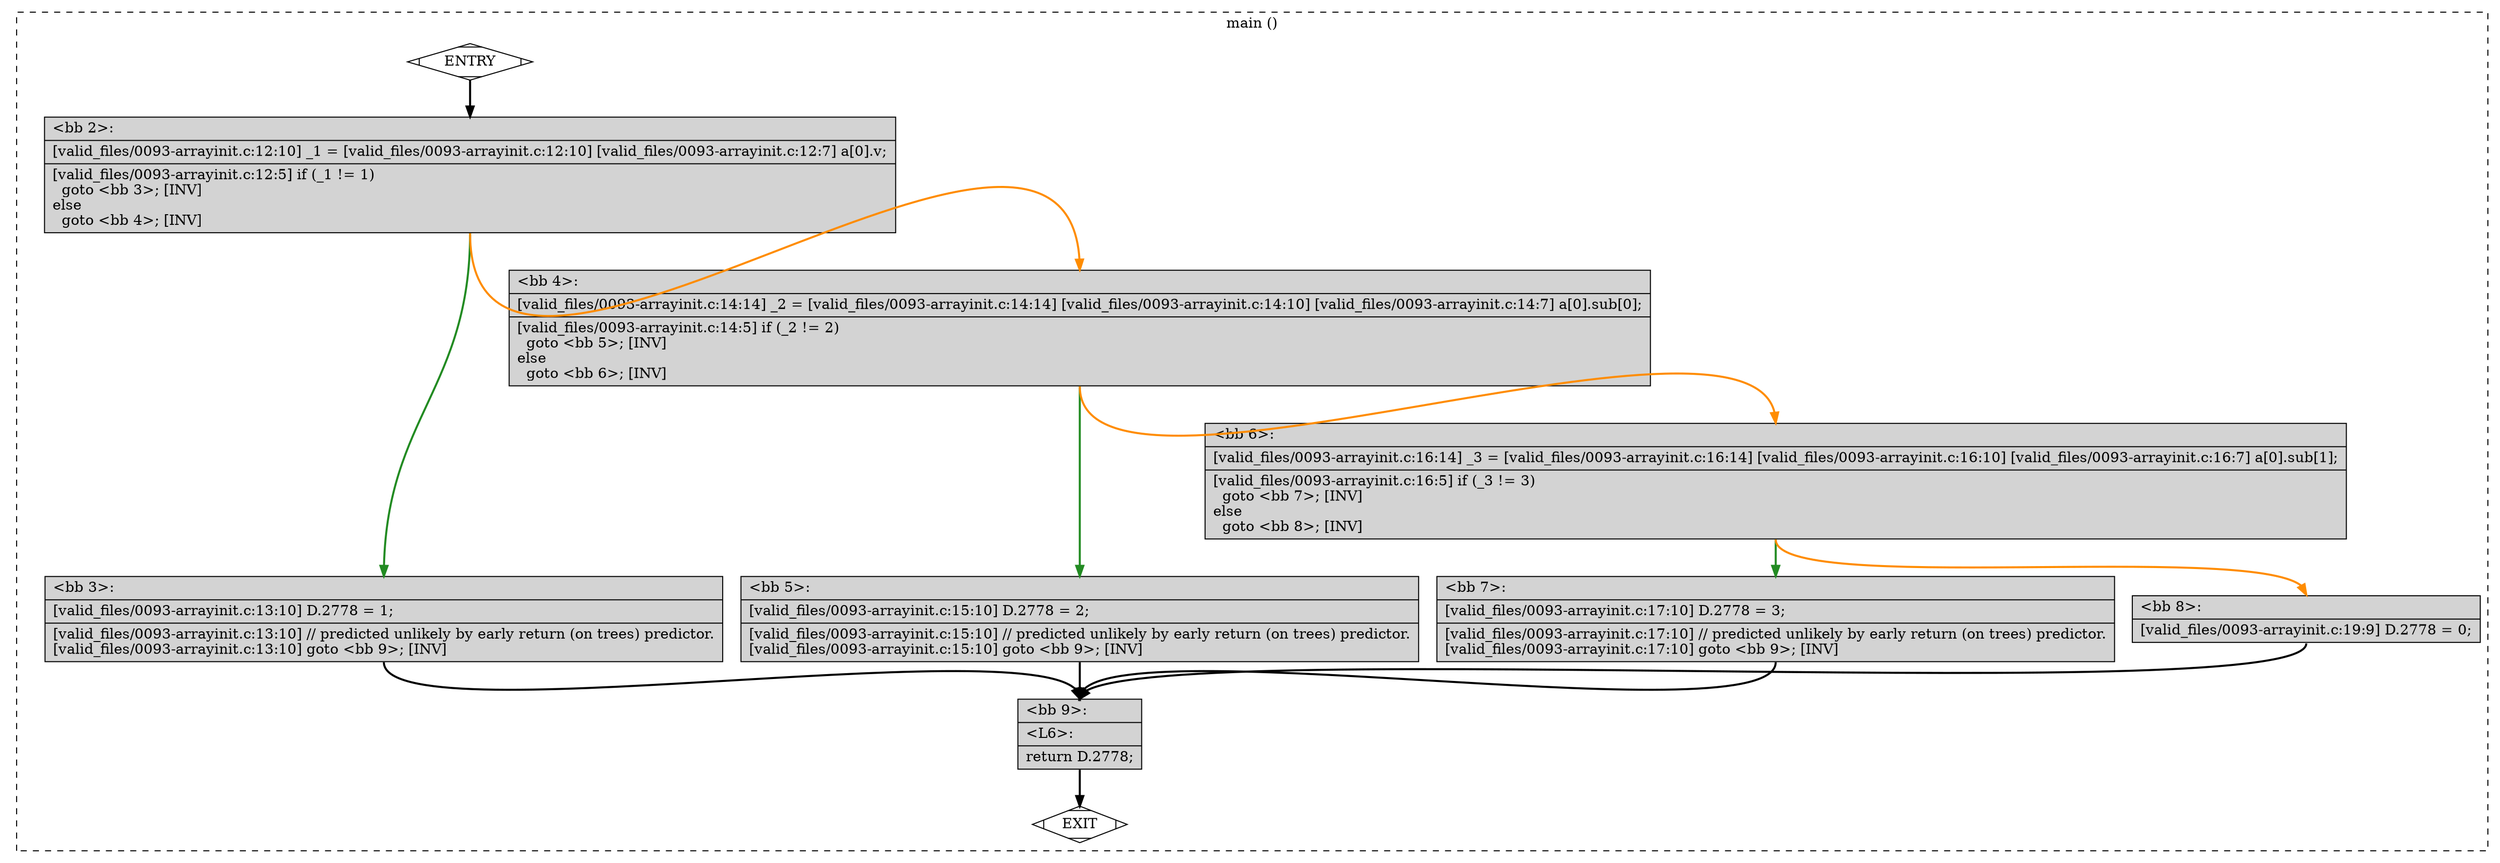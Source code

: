 digraph "a-0093-arrayinit.c.015t.cfg" {
overlap=false;
subgraph "cluster_main" {
	style="dashed";
	color="black";
	label="main ()";
	fn_0_basic_block_0 [shape=Mdiamond,style=filled,fillcolor=white,label="ENTRY"];

	fn_0_basic_block_1 [shape=Mdiamond,style=filled,fillcolor=white,label="EXIT"];

	fn_0_basic_block_2 [shape=record,style=filled,fillcolor=lightgrey,label="{\<bb\ 2\>:\l\
|[valid_files/0093-arrayinit.c:12:10]\ _1\ =\ [valid_files/0093-arrayinit.c:12:10]\ [valid_files/0093-arrayinit.c:12:7]\ a[0].v;\l\
|[valid_files/0093-arrayinit.c:12:5]\ if\ (_1\ !=\ 1)\l\
\ \ goto\ \<bb\ 3\>;\ [INV]\l\
else\l\
\ \ goto\ \<bb\ 4\>;\ [INV]\l\
}"];

	fn_0_basic_block_3 [shape=record,style=filled,fillcolor=lightgrey,label="{\<bb\ 3\>:\l\
|[valid_files/0093-arrayinit.c:13:10]\ D.2778\ =\ 1;\l\
|[valid_files/0093-arrayinit.c:13:10]\ //\ predicted\ unlikely\ by\ early\ return\ (on\ trees)\ predictor.\l\
[valid_files/0093-arrayinit.c:13:10]\ goto\ \<bb\ 9\>;\ [INV]\l\
}"];

	fn_0_basic_block_4 [shape=record,style=filled,fillcolor=lightgrey,label="{\<bb\ 4\>:\l\
|[valid_files/0093-arrayinit.c:14:14]\ _2\ =\ [valid_files/0093-arrayinit.c:14:14]\ [valid_files/0093-arrayinit.c:14:10]\ [valid_files/0093-arrayinit.c:14:7]\ a[0].sub[0];\l\
|[valid_files/0093-arrayinit.c:14:5]\ if\ (_2\ !=\ 2)\l\
\ \ goto\ \<bb\ 5\>;\ [INV]\l\
else\l\
\ \ goto\ \<bb\ 6\>;\ [INV]\l\
}"];

	fn_0_basic_block_5 [shape=record,style=filled,fillcolor=lightgrey,label="{\<bb\ 5\>:\l\
|[valid_files/0093-arrayinit.c:15:10]\ D.2778\ =\ 2;\l\
|[valid_files/0093-arrayinit.c:15:10]\ //\ predicted\ unlikely\ by\ early\ return\ (on\ trees)\ predictor.\l\
[valid_files/0093-arrayinit.c:15:10]\ goto\ \<bb\ 9\>;\ [INV]\l\
}"];

	fn_0_basic_block_6 [shape=record,style=filled,fillcolor=lightgrey,label="{\<bb\ 6\>:\l\
|[valid_files/0093-arrayinit.c:16:14]\ _3\ =\ [valid_files/0093-arrayinit.c:16:14]\ [valid_files/0093-arrayinit.c:16:10]\ [valid_files/0093-arrayinit.c:16:7]\ a[0].sub[1];\l\
|[valid_files/0093-arrayinit.c:16:5]\ if\ (_3\ !=\ 3)\l\
\ \ goto\ \<bb\ 7\>;\ [INV]\l\
else\l\
\ \ goto\ \<bb\ 8\>;\ [INV]\l\
}"];

	fn_0_basic_block_7 [shape=record,style=filled,fillcolor=lightgrey,label="{\<bb\ 7\>:\l\
|[valid_files/0093-arrayinit.c:17:10]\ D.2778\ =\ 3;\l\
|[valid_files/0093-arrayinit.c:17:10]\ //\ predicted\ unlikely\ by\ early\ return\ (on\ trees)\ predictor.\l\
[valid_files/0093-arrayinit.c:17:10]\ goto\ \<bb\ 9\>;\ [INV]\l\
}"];

	fn_0_basic_block_8 [shape=record,style=filled,fillcolor=lightgrey,label="{\<bb\ 8\>:\l\
|[valid_files/0093-arrayinit.c:19:9]\ D.2778\ =\ 0;\l\
}"];

	fn_0_basic_block_9 [shape=record,style=filled,fillcolor=lightgrey,label="{\<bb\ 9\>:\l\
|\<L6\>:\l\
|return\ D.2778;\l\
}"];

	fn_0_basic_block_0:s -> fn_0_basic_block_2:n [style="solid,bold",color=black,weight=100,constraint=true];
	fn_0_basic_block_2:s -> fn_0_basic_block_3:n [style="solid,bold",color=forestgreen,weight=10,constraint=true];
	fn_0_basic_block_2:s -> fn_0_basic_block_4:n [style="solid,bold",color=darkorange,weight=10,constraint=true];
	fn_0_basic_block_3:s -> fn_0_basic_block_9:n [style="solid,bold",color=black,weight=100,constraint=true];
	fn_0_basic_block_4:s -> fn_0_basic_block_5:n [style="solid,bold",color=forestgreen,weight=10,constraint=true];
	fn_0_basic_block_4:s -> fn_0_basic_block_6:n [style="solid,bold",color=darkorange,weight=10,constraint=true];
	fn_0_basic_block_5:s -> fn_0_basic_block_9:n [style="solid,bold",color=black,weight=100,constraint=true];
	fn_0_basic_block_6:s -> fn_0_basic_block_7:n [style="solid,bold",color=forestgreen,weight=10,constraint=true];
	fn_0_basic_block_6:s -> fn_0_basic_block_8:n [style="solid,bold",color=darkorange,weight=10,constraint=true];
	fn_0_basic_block_7:s -> fn_0_basic_block_9:n [style="solid,bold",color=black,weight=100,constraint=true];
	fn_0_basic_block_8:s -> fn_0_basic_block_9:n [style="solid,bold",color=black,weight=100,constraint=true];
	fn_0_basic_block_9:s -> fn_0_basic_block_1:n [style="solid,bold",color=black,weight=10,constraint=true];
	fn_0_basic_block_0:s -> fn_0_basic_block_1:n [style="invis",constraint=true];
}
}
